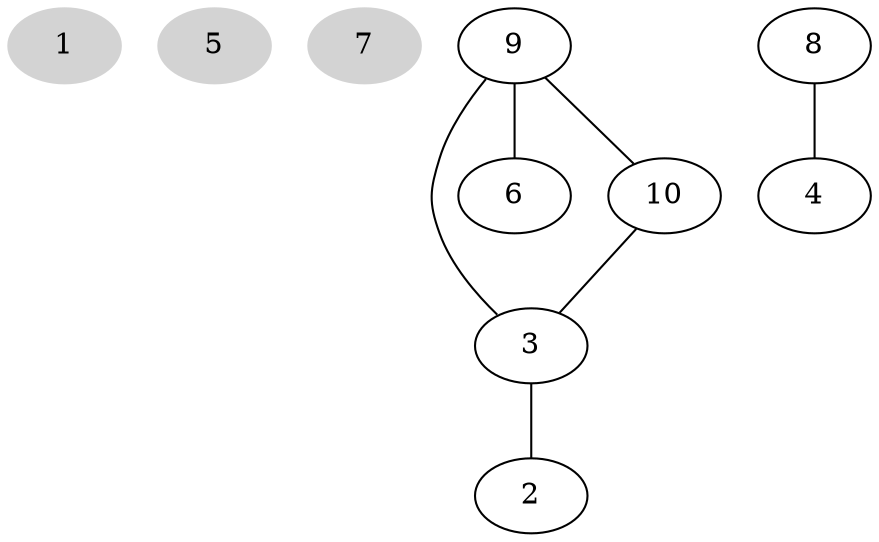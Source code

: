 # Graph written by ranDot.
# Render: dot|neato|circo foo.dot
graph G {
node [style=filled, color=lightgray]
	1
	5
	7
node [style="", color=""]
	3 -- 2
	8 -- 4
	9 -- 3
	9 -- 6
	9 -- 10
	10 -- 3
}
